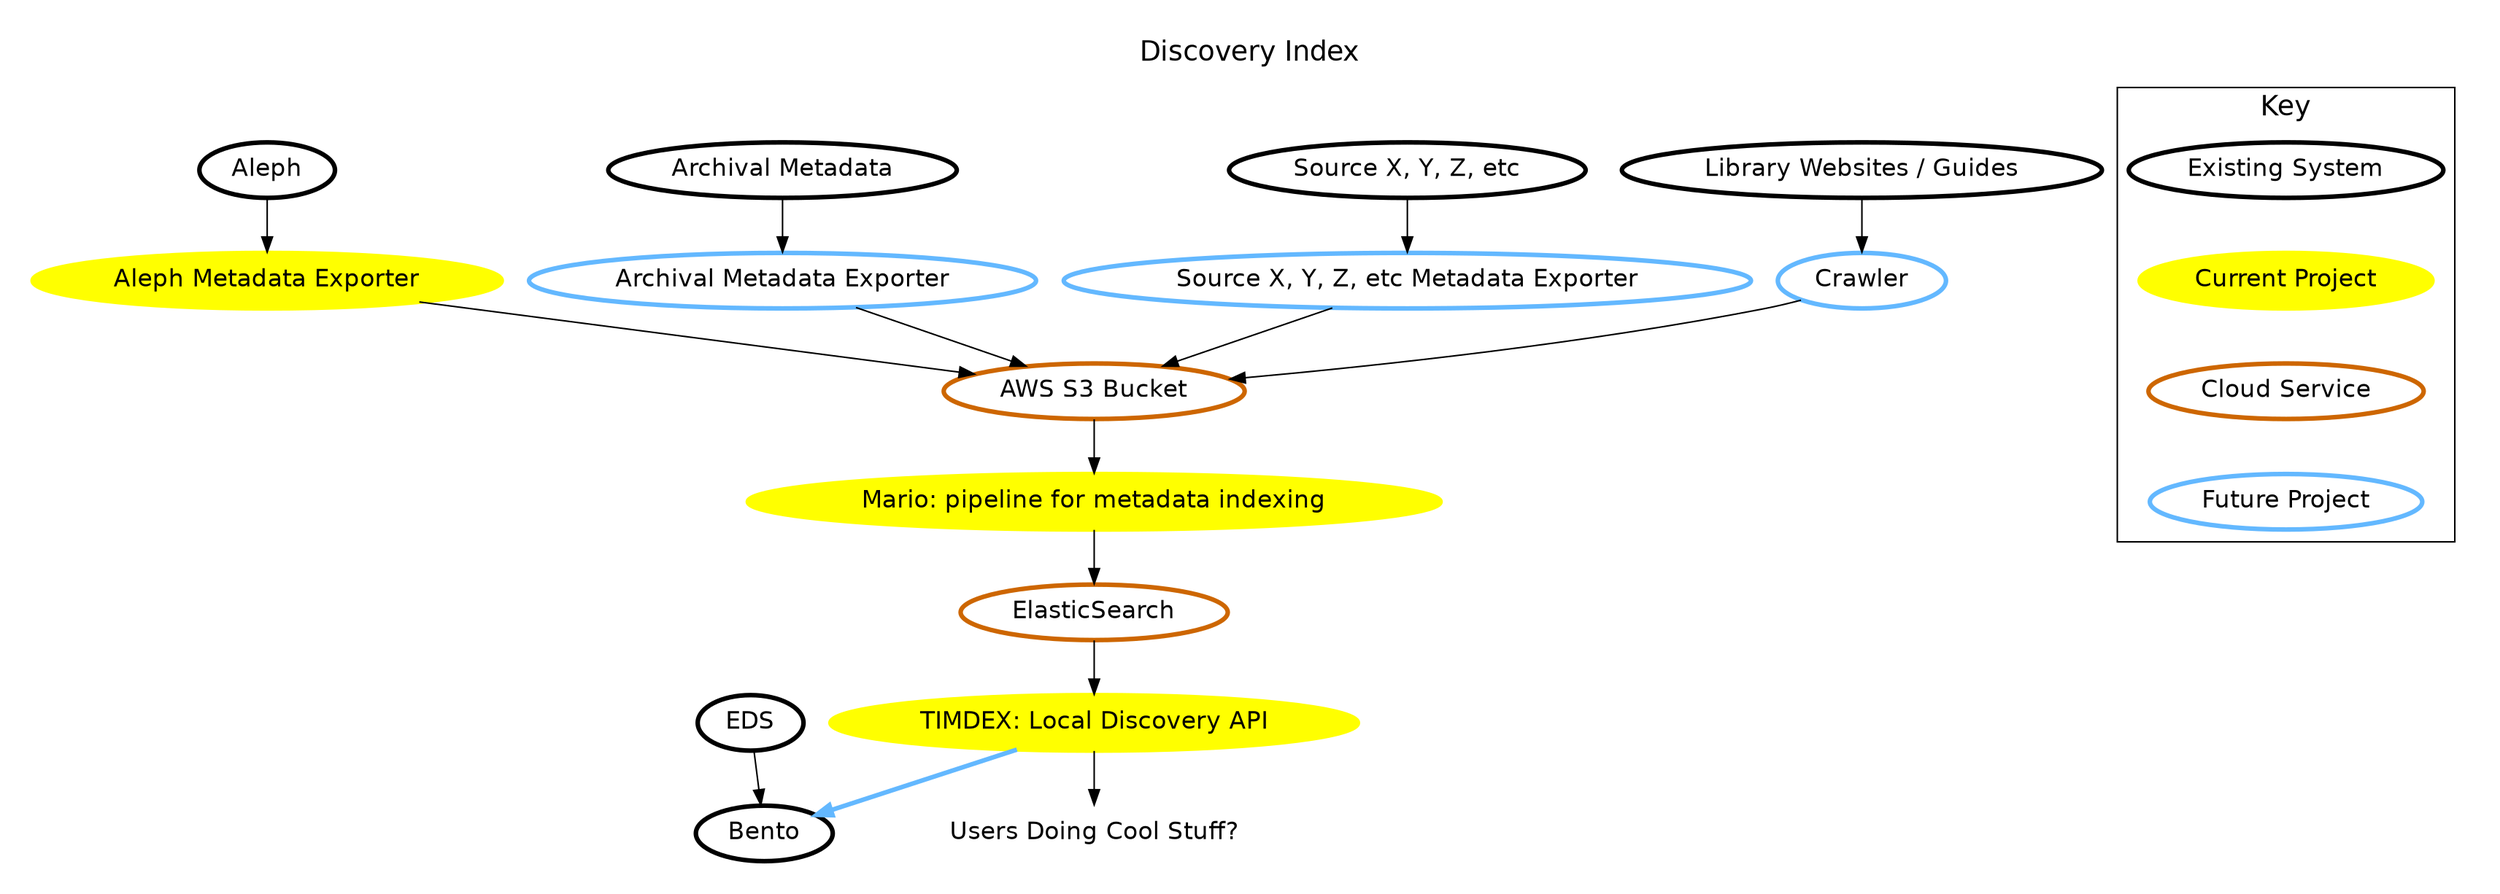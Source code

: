 // dot docs/charts/dip_overview.dot -Tpng > docs/charts/dip_overview.png
// requires installation of GraphViz (brew install graphviz, or
// http://www.graphviz.org/Download..php if that doesn't work)

digraph G {
  label="Discovery Index";
  labelloc=t;
  fontname=helvetica;
  fontsize=18;
  node [style=filled, fontname=helvetica, color=black, fillcolor=white, penwidth=3, fontsize=16];
  pad=0.3;

  aleph[label="Aleph"]
  alephExporter[label="Aleph Metadata Exporter", color=Yellow1, fillcolor=Yellow1]
  s3[label="AWS S3 Bucket", color=DarkOrange3]
  processor[label="Mario: pipeline for metadata indexing", color=Yellow1, fillcolor=Yellow1]
  index[label="ElasticSearch", color=DarkOrange3]
  archives[label="Archival Metadata"]
  archivesExporter[label="Archival Metadata Exporter", color=SteelBlue1]
  futureData[label="Source X, Y, Z, etc", color=black]
  futureExporter[label="Source X, Y, Z, etc Metadata Exporter", color=SteelBlue1]
  websites[label="Library Websites / Guides", color=black]
  websitesCrawler[label="Crawler", color=SteelBlue1]
  api[label="TIMDEX: Local Discovery API", color=Yellow1, fillcolor=Yellow1]
  eds[label="EDS"]
  bento[label="Bento"]
  magic[label="Users Doing Cool Stuff?", color=transparent]

  aleph -> alephExporter
  alephExporter -> s3

  s3 -> processor
  processor -> index

  archives -> archivesExporter
  archivesExporter -> s3

  futureData -> futureExporter
  futureExporter -> s3

  websites -> websitesCrawler
  websitesCrawler -> s3

  index -> api
  api -> bento [color=SteelBlue1, penwidth=3]
  api -> magic

  eds -> bento

  subgraph clusterLegend {
    label="Key";
    {
     k4[label="Future Project", color=SteelBlue1];
     k3[label="Cloud Service", color=darkorange3];
     k2[label="Current Project", color=Yellow1, fillcolor=Yellow1];
     k1[label="Existing System"]
     k1 -> k2 -> k3 -> k4 [style=invis]
     }
  }

}
